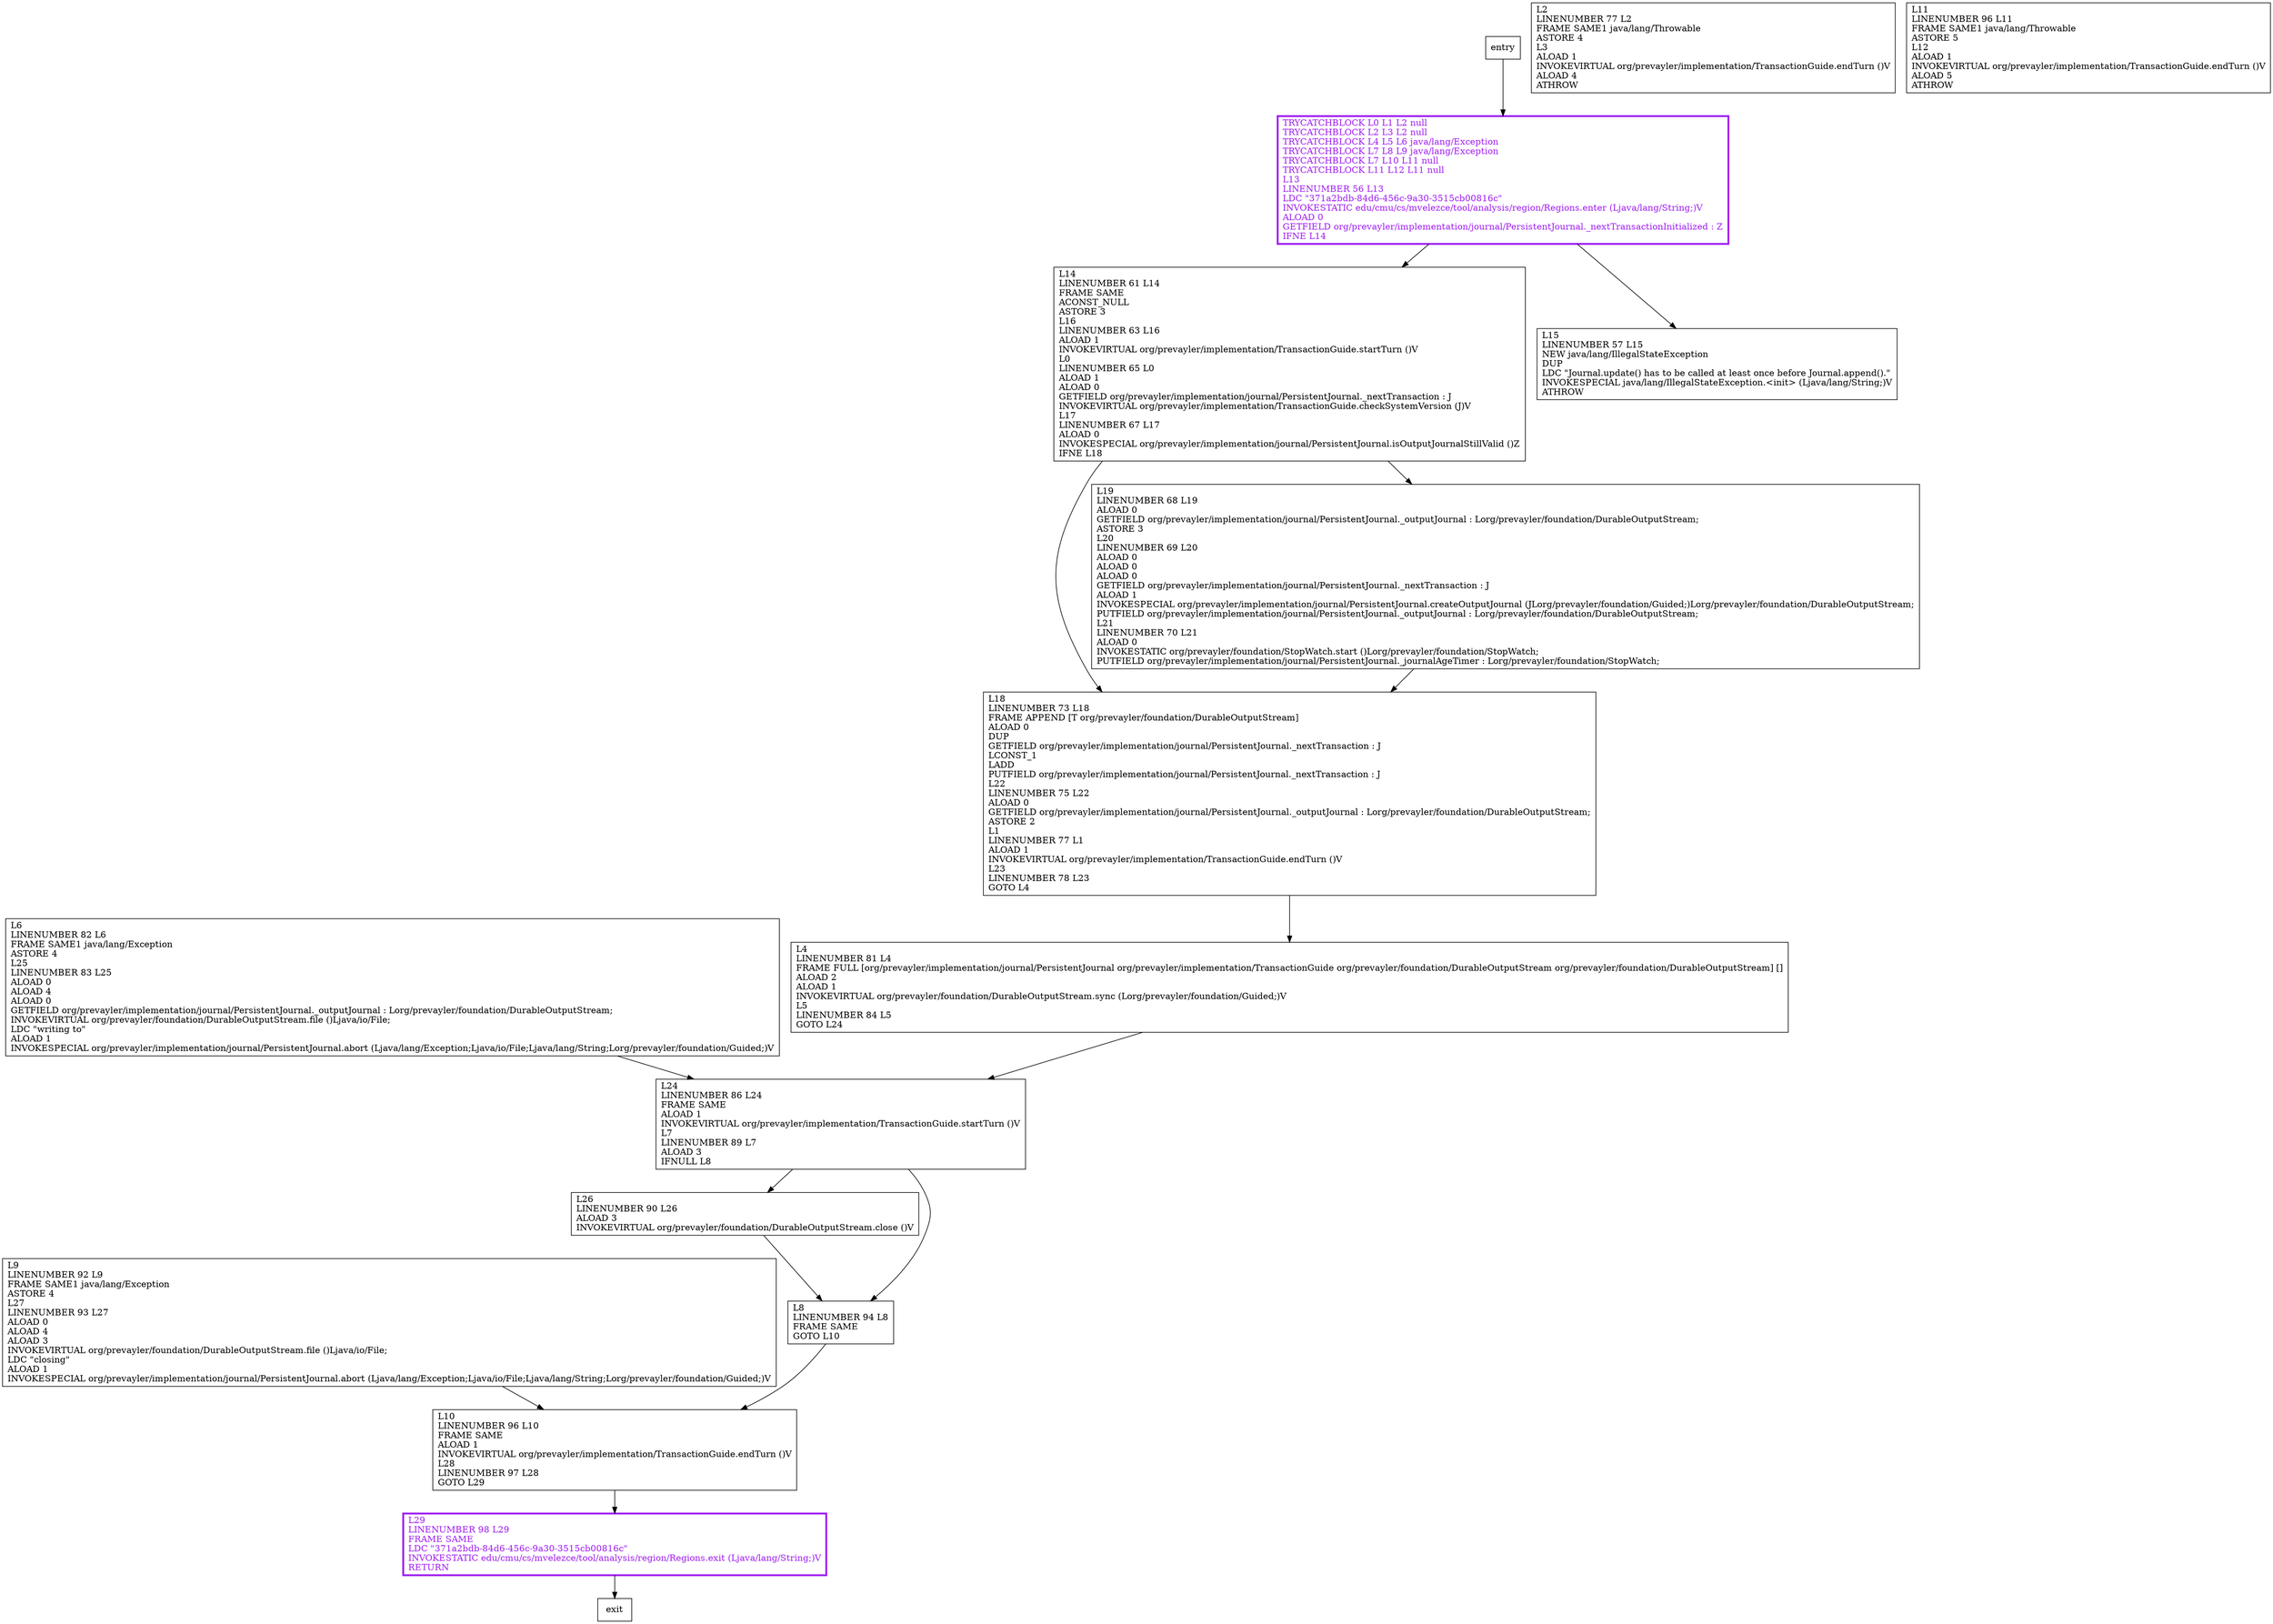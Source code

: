 digraph append {
node [shape=record];
193794249 [label="L18\lLINENUMBER 73 L18\lFRAME APPEND [T org/prevayler/foundation/DurableOutputStream]\lALOAD 0\lDUP\lGETFIELD org/prevayler/implementation/journal/PersistentJournal._nextTransaction : J\lLCONST_1\lLADD\lPUTFIELD org/prevayler/implementation/journal/PersistentJournal._nextTransaction : J\lL22\lLINENUMBER 75 L22\lALOAD 0\lGETFIELD org/prevayler/implementation/journal/PersistentJournal._outputJournal : Lorg/prevayler/foundation/DurableOutputStream;\lASTORE 2\lL1\lLINENUMBER 77 L1\lALOAD 1\lINVOKEVIRTUAL org/prevayler/implementation/TransactionGuide.endTurn ()V\lL23\lLINENUMBER 78 L23\lGOTO L4\l"];
1622096108 [label="L6\lLINENUMBER 82 L6\lFRAME SAME1 java/lang/Exception\lASTORE 4\lL25\lLINENUMBER 83 L25\lALOAD 0\lALOAD 4\lALOAD 0\lGETFIELD org/prevayler/implementation/journal/PersistentJournal._outputJournal : Lorg/prevayler/foundation/DurableOutputStream;\lINVOKEVIRTUAL org/prevayler/foundation/DurableOutputStream.file ()Ljava/io/File;\lLDC \"writing to\"\lALOAD 1\lINVOKESPECIAL org/prevayler/implementation/journal/PersistentJournal.abort (Ljava/lang/Exception;Ljava/io/File;Ljava/lang/String;Lorg/prevayler/foundation/Guided;)V\l"];
132317264 [label="L26\lLINENUMBER 90 L26\lALOAD 3\lINVOKEVIRTUAL org/prevayler/foundation/DurableOutputStream.close ()V\l"];
1746592206 [label="L4\lLINENUMBER 81 L4\lFRAME FULL [org/prevayler/implementation/journal/PersistentJournal org/prevayler/implementation/TransactionGuide org/prevayler/foundation/DurableOutputStream org/prevayler/foundation/DurableOutputStream] []\lALOAD 2\lALOAD 1\lINVOKEVIRTUAL org/prevayler/foundation/DurableOutputStream.sync (Lorg/prevayler/foundation/Guided;)V\lL5\lLINENUMBER 84 L5\lGOTO L24\l"];
1154719107 [label="L2\lLINENUMBER 77 L2\lFRAME SAME1 java/lang/Throwable\lASTORE 4\lL3\lALOAD 1\lINVOKEVIRTUAL org/prevayler/implementation/TransactionGuide.endTurn ()V\lALOAD 4\lATHROW\l"];
666621576 [label="L24\lLINENUMBER 86 L24\lFRAME SAME\lALOAD 1\lINVOKEVIRTUAL org/prevayler/implementation/TransactionGuide.startTurn ()V\lL7\lLINENUMBER 89 L7\lALOAD 3\lIFNULL L8\l"];
1074524258 [label="TRYCATCHBLOCK L0 L1 L2 null\lTRYCATCHBLOCK L2 L3 L2 null\lTRYCATCHBLOCK L4 L5 L6 java/lang/Exception\lTRYCATCHBLOCK L7 L8 L9 java/lang/Exception\lTRYCATCHBLOCK L7 L10 L11 null\lTRYCATCHBLOCK L11 L12 L11 null\lL13\lLINENUMBER 56 L13\lLDC \"371a2bdb-84d6-456c-9a30-3515cb00816c\"\lINVOKESTATIC edu/cmu/cs/mvelezce/tool/analysis/region/Regions.enter (Ljava/lang/String;)V\lALOAD 0\lGETFIELD org/prevayler/implementation/journal/PersistentJournal._nextTransactionInitialized : Z\lIFNE L14\l"];
2123729330 [label="L10\lLINENUMBER 96 L10\lFRAME SAME\lALOAD 1\lINVOKEVIRTUAL org/prevayler/implementation/TransactionGuide.endTurn ()V\lL28\lLINENUMBER 97 L28\lGOTO L29\l"];
488092175 [label="L29\lLINENUMBER 98 L29\lFRAME SAME\lLDC \"371a2bdb-84d6-456c-9a30-3515cb00816c\"\lINVOKESTATIC edu/cmu/cs/mvelezce/tool/analysis/region/Regions.exit (Ljava/lang/String;)V\lRETURN\l"];
453836305 [label="L14\lLINENUMBER 61 L14\lFRAME SAME\lACONST_NULL\lASTORE 3\lL16\lLINENUMBER 63 L16\lALOAD 1\lINVOKEVIRTUAL org/prevayler/implementation/TransactionGuide.startTurn ()V\lL0\lLINENUMBER 65 L0\lALOAD 1\lALOAD 0\lGETFIELD org/prevayler/implementation/journal/PersistentJournal._nextTransaction : J\lINVOKEVIRTUAL org/prevayler/implementation/TransactionGuide.checkSystemVersion (J)V\lL17\lLINENUMBER 67 L17\lALOAD 0\lINVOKESPECIAL org/prevayler/implementation/journal/PersistentJournal.isOutputJournalStillValid ()Z\lIFNE L18\l"];
843306186 [label="L15\lLINENUMBER 57 L15\lNEW java/lang/IllegalStateException\lDUP\lLDC \"Journal.update() has to be called at least once before Journal.append().\"\lINVOKESPECIAL java/lang/IllegalStateException.\<init\> (Ljava/lang/String;)V\lATHROW\l"];
345667898 [label="L19\lLINENUMBER 68 L19\lALOAD 0\lGETFIELD org/prevayler/implementation/journal/PersistentJournal._outputJournal : Lorg/prevayler/foundation/DurableOutputStream;\lASTORE 3\lL20\lLINENUMBER 69 L20\lALOAD 0\lALOAD 0\lALOAD 0\lGETFIELD org/prevayler/implementation/journal/PersistentJournal._nextTransaction : J\lALOAD 1\lINVOKESPECIAL org/prevayler/implementation/journal/PersistentJournal.createOutputJournal (JLorg/prevayler/foundation/Guided;)Lorg/prevayler/foundation/DurableOutputStream;\lPUTFIELD org/prevayler/implementation/journal/PersistentJournal._outputJournal : Lorg/prevayler/foundation/DurableOutputStream;\lL21\lLINENUMBER 70 L21\lALOAD 0\lINVOKESTATIC org/prevayler/foundation/StopWatch.start ()Lorg/prevayler/foundation/StopWatch;\lPUTFIELD org/prevayler/implementation/journal/PersistentJournal._journalAgeTimer : Lorg/prevayler/foundation/StopWatch;\l"];
40484989 [label="L11\lLINENUMBER 96 L11\lFRAME SAME1 java/lang/Throwable\lASTORE 5\lL12\lALOAD 1\lINVOKEVIRTUAL org/prevayler/implementation/TransactionGuide.endTurn ()V\lALOAD 5\lATHROW\l"];
1602527654 [label="L8\lLINENUMBER 94 L8\lFRAME SAME\lGOTO L10\l"];
1734649556 [label="L9\lLINENUMBER 92 L9\lFRAME SAME1 java/lang/Exception\lASTORE 4\lL27\lLINENUMBER 93 L27\lALOAD 0\lALOAD 4\lALOAD 3\lINVOKEVIRTUAL org/prevayler/foundation/DurableOutputStream.file ()Ljava/io/File;\lLDC \"closing\"\lALOAD 1\lINVOKESPECIAL org/prevayler/implementation/journal/PersistentJournal.abort (Ljava/lang/Exception;Ljava/io/File;Ljava/lang/String;Lorg/prevayler/foundation/Guided;)V\l"];
entry;
exit;
193794249 -> 1746592206;
1622096108 -> 666621576;
132317264 -> 1602527654;
1746592206 -> 666621576;
666621576 -> 132317264;
666621576 -> 1602527654;
1074524258 -> 453836305;
1074524258 -> 843306186;
2123729330 -> 488092175;
entry -> 1074524258;
488092175 -> exit;
453836305 -> 193794249;
453836305 -> 345667898;
345667898 -> 193794249;
1602527654 -> 2123729330;
1734649556 -> 2123729330;
488092175[fontcolor="purple", penwidth=3, color="purple"];
1074524258[fontcolor="purple", penwidth=3, color="purple"];
}
